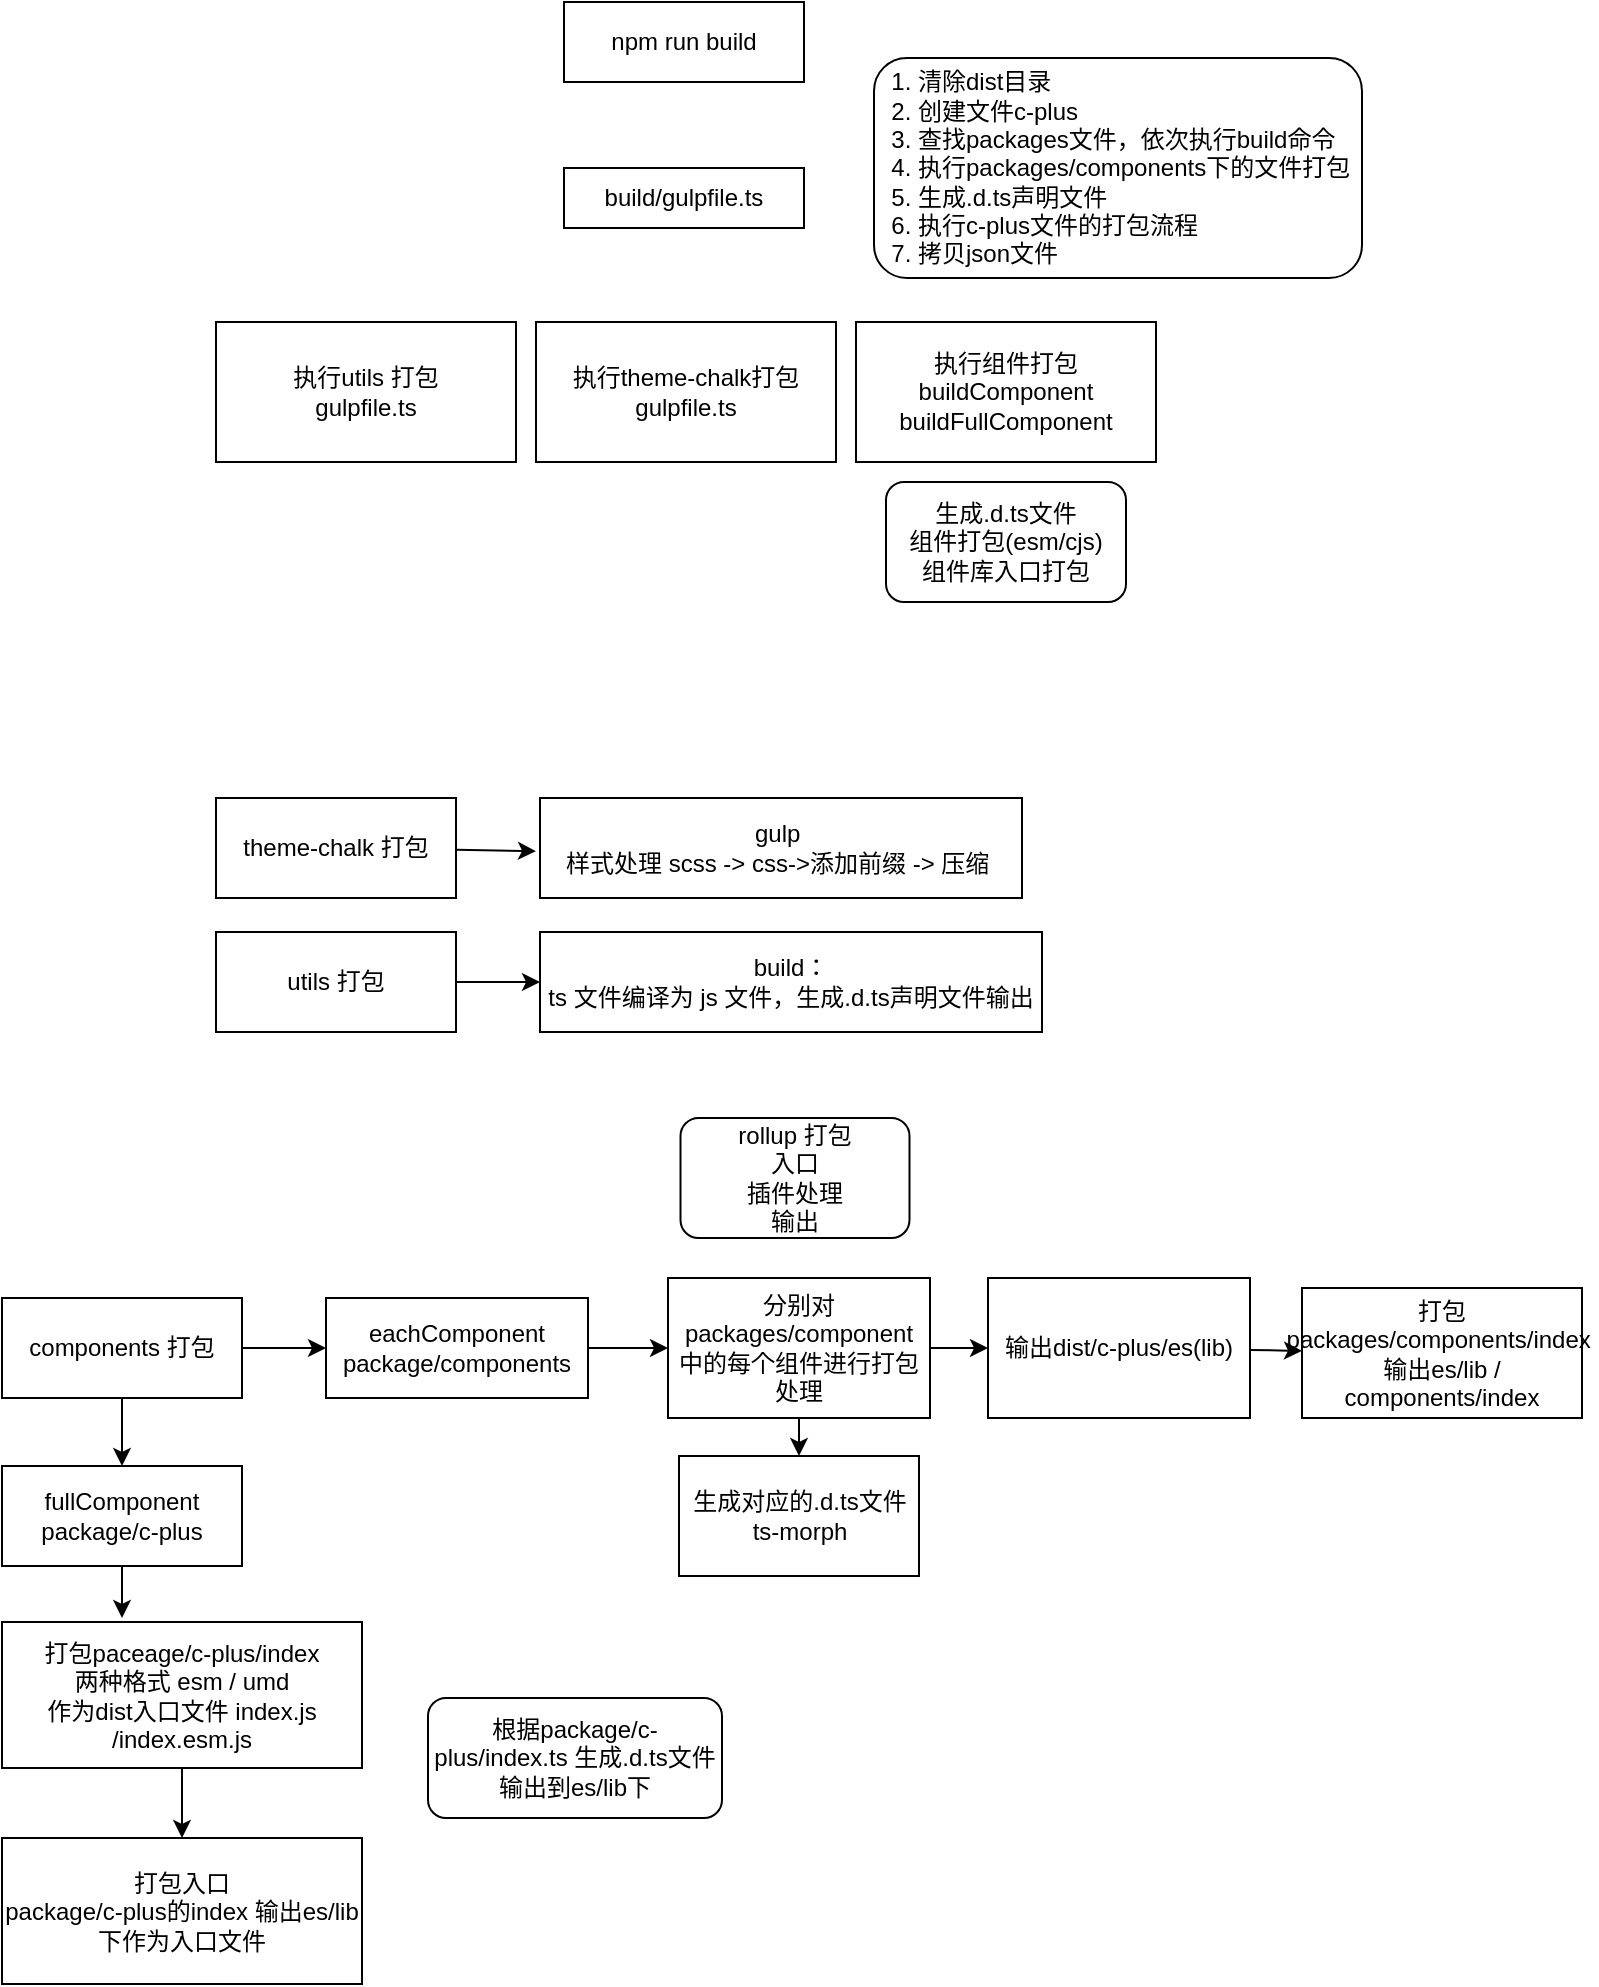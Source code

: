 <mxfile>
    <diagram id="pHFz80iZmxUwSog4Gy0I" name="第 1 页">
        <mxGraphModel dx="917" dy="408" grid="1" gridSize="10" guides="1" tooltips="1" connect="1" arrows="1" fold="1" page="1" pageScale="1" pageWidth="827" pageHeight="1169" math="0" shadow="0">
            <root>
                <mxCell id="0"/>
                <mxCell id="1" parent="0"/>
                <mxCell id="2" value="npm run build" style="rounded=0;whiteSpace=wrap;html=1;" parent="1" vertex="1">
                    <mxGeometry x="301" y="62" width="120" height="40" as="geometry"/>
                </mxCell>
                <mxCell id="9" value="build/gulpfile.ts" style="rounded=0;whiteSpace=wrap;html=1;" parent="1" vertex="1">
                    <mxGeometry x="301" y="145" width="120" height="30" as="geometry"/>
                </mxCell>
                <mxCell id="10" value="&lt;span&gt;&amp;nbsp; 1. 清除dist目录&lt;br&gt;&amp;nbsp; 2. 创建文件c-plus&lt;br&gt;&amp;nbsp; 3. 查找packages文件，依次执行build命令&lt;br&gt;&amp;nbsp; 4. 执行packages/components下的文件打包&lt;br&gt;&amp;nbsp; 5. 生成.d.ts声明文件&lt;br&gt;&amp;nbsp; 6. 执行c-plus文件的打包流程&lt;br&gt;&amp;nbsp; 7. 拷贝json文件&lt;br&gt;&lt;/span&gt;" style="rounded=1;whiteSpace=wrap;html=1;align=left;" parent="1" vertex="1">
                    <mxGeometry x="456" y="90" width="244" height="110" as="geometry"/>
                </mxCell>
                <mxCell id="13" value="执行utils 打包&lt;br&gt;gulpfile.ts" style="rounded=0;whiteSpace=wrap;html=1;" parent="1" vertex="1">
                    <mxGeometry x="127" y="222" width="150" height="70" as="geometry"/>
                </mxCell>
                <mxCell id="16" value="执行theme-chalk打包&lt;br&gt;gulpfile.ts" style="rounded=0;whiteSpace=wrap;html=1;" parent="1" vertex="1">
                    <mxGeometry x="287" y="222" width="150" height="70" as="geometry"/>
                </mxCell>
                <mxCell id="17" value="执行组件打包&lt;br&gt;buildComponent&lt;br&gt;buildFullComponent" style="rounded=0;whiteSpace=wrap;html=1;fontStyle=0" parent="1" vertex="1">
                    <mxGeometry x="447" y="222" width="150" height="70" as="geometry"/>
                </mxCell>
                <mxCell id="18" value="&lt;span&gt;生成.d.ts文件&lt;/span&gt;&lt;br&gt;&lt;span&gt;组件打包(esm/cjs)&lt;/span&gt;&lt;br&gt;&lt;span&gt;组件库入口打包&lt;/span&gt;" style="rounded=1;whiteSpace=wrap;html=1;" parent="1" vertex="1">
                    <mxGeometry x="462" y="302" width="120" height="60" as="geometry"/>
                </mxCell>
                <mxCell id="22" style="edgeStyle=none;html=1;" parent="1" source="19" edge="1">
                    <mxGeometry relative="1" as="geometry">
                        <mxPoint x="287" y="486.562" as="targetPoint"/>
                    </mxGeometry>
                </mxCell>
                <mxCell id="19" value="theme-chalk 打包" style="rounded=0;whiteSpace=wrap;html=1;" parent="1" vertex="1">
                    <mxGeometry x="127" y="460" width="120" height="50" as="geometry"/>
                </mxCell>
                <mxCell id="24" value="gulp&amp;nbsp;&lt;br&gt;样式处理 scss -&amp;gt; css-&amp;gt;添加前缀 -&amp;gt; 压缩&amp;nbsp;" style="rounded=0;whiteSpace=wrap;html=1;" parent="1" vertex="1">
                    <mxGeometry x="289" y="460" width="241" height="50" as="geometry"/>
                </mxCell>
                <mxCell id="29" style="edgeStyle=none;html=1;entryX=0;entryY=0.5;entryDx=0;entryDy=0;" parent="1" source="25" target="26" edge="1">
                    <mxGeometry relative="1" as="geometry"/>
                </mxCell>
                <mxCell id="25" value="utils 打包" style="rounded=0;whiteSpace=wrap;html=1;" parent="1" vertex="1">
                    <mxGeometry x="127" y="527" width="120" height="50" as="geometry"/>
                </mxCell>
                <mxCell id="26" value="build：&lt;br&gt;ts 文件编译为 js 文件，生成.d.ts声明文件输出" style="rounded=0;whiteSpace=wrap;html=1;" parent="1" vertex="1">
                    <mxGeometry x="289" y="527" width="251" height="50" as="geometry"/>
                </mxCell>
                <mxCell id="30" style="edgeStyle=none;html=1;entryX=0;entryY=0.5;entryDx=0;entryDy=0;" parent="1" source="31" target="32" edge="1">
                    <mxGeometry relative="1" as="geometry"/>
                </mxCell>
                <mxCell id="33" style="edgeStyle=none;html=1;" parent="1" source="31" edge="1">
                    <mxGeometry relative="1" as="geometry">
                        <mxPoint x="80" y="794" as="targetPoint"/>
                    </mxGeometry>
                </mxCell>
                <mxCell id="31" value="components 打包" style="rounded=0;whiteSpace=wrap;html=1;" parent="1" vertex="1">
                    <mxGeometry x="20" y="710" width="120" height="50" as="geometry"/>
                </mxCell>
                <mxCell id="35" style="edgeStyle=none;html=1;" parent="1" source="32" edge="1">
                    <mxGeometry relative="1" as="geometry">
                        <mxPoint x="353" y="735" as="targetPoint"/>
                    </mxGeometry>
                </mxCell>
                <mxCell id="32" value="eachComponent&lt;br&gt;package/components" style="rounded=0;whiteSpace=wrap;html=1;" parent="1" vertex="1">
                    <mxGeometry x="182" y="710" width="131" height="50" as="geometry"/>
                </mxCell>
                <mxCell id="44" value="" style="edgeStyle=none;html=1;" parent="1" source="34" edge="1">
                    <mxGeometry relative="1" as="geometry">
                        <mxPoint x="80" y="870" as="targetPoint"/>
                    </mxGeometry>
                </mxCell>
                <mxCell id="34" value="fullComponent&lt;br&gt;package/c-plus" style="rounded=0;whiteSpace=wrap;html=1;" parent="1" vertex="1">
                    <mxGeometry x="20" y="794" width="120" height="50" as="geometry"/>
                </mxCell>
                <mxCell id="37" style="edgeStyle=none;html=1;" parent="1" source="36" edge="1">
                    <mxGeometry relative="1" as="geometry">
                        <mxPoint x="513" y="735" as="targetPoint"/>
                    </mxGeometry>
                </mxCell>
                <mxCell id="41" value="" style="edgeStyle=none;html=1;" parent="1" source="36" target="40" edge="1">
                    <mxGeometry relative="1" as="geometry"/>
                </mxCell>
                <mxCell id="36" value="分别对 packages/component 中的每个组件进行打包处理" style="rounded=0;whiteSpace=wrap;html=1;align=center;" parent="1" vertex="1">
                    <mxGeometry x="353" y="700" width="131" height="70" as="geometry"/>
                </mxCell>
                <mxCell id="47" value="" style="edgeStyle=none;html=1;" parent="1" source="38" target="46" edge="1">
                    <mxGeometry relative="1" as="geometry"/>
                </mxCell>
                <mxCell id="38" value="输出dist/c-plus/es(lib)" style="rounded=0;whiteSpace=wrap;html=1;align=center;" parent="1" vertex="1">
                    <mxGeometry x="513" y="700" width="131" height="70" as="geometry"/>
                </mxCell>
                <mxCell id="39" value="rollup 打包&lt;br&gt;入口&lt;br&gt;插件处理&lt;br&gt;输出&lt;br&gt;" style="rounded=1;whiteSpace=wrap;html=1;" parent="1" vertex="1">
                    <mxGeometry x="359.25" y="620" width="114.5" height="60" as="geometry"/>
                </mxCell>
                <mxCell id="40" value="生成对应的.d.ts文件&lt;br&gt;ts-morph" style="whiteSpace=wrap;html=1;rounded=0;" parent="1" vertex="1">
                    <mxGeometry x="358.5" y="789" width="120" height="60" as="geometry"/>
                </mxCell>
                <mxCell id="51" value="" style="edgeStyle=none;html=1;" parent="1" source="42" target="50" edge="1">
                    <mxGeometry relative="1" as="geometry"/>
                </mxCell>
                <mxCell id="42" value="打包paceage/c-plus/index&lt;br&gt;两种格式 esm / umd&lt;br&gt;作为dist入口文件 index.js /index.esm.js" style="rounded=0;whiteSpace=wrap;html=1;" parent="1" vertex="1">
                    <mxGeometry x="20" y="872" width="180" height="73" as="geometry"/>
                </mxCell>
                <mxCell id="46" value="打包 packages/components/index&amp;nbsp;&lt;br&gt;输出es/lib / components/index" style="whiteSpace=wrap;html=1;rounded=0;" parent="1" vertex="1">
                    <mxGeometry x="670" y="705" width="140" height="65" as="geometry"/>
                </mxCell>
                <mxCell id="50" value="打包入口&lt;br&gt;package/c-plus的index 输出es/lib下作为入口文件" style="rounded=0;whiteSpace=wrap;html=1;" parent="1" vertex="1">
                    <mxGeometry x="20" y="980" width="180" height="73" as="geometry"/>
                </mxCell>
                <mxCell id="52" value="根据package/c-plus/index.ts 生成.d.ts文件输出到es/lib下" style="rounded=1;whiteSpace=wrap;html=1;" vertex="1" parent="1">
                    <mxGeometry x="233" y="910" width="147" height="60" as="geometry"/>
                </mxCell>
            </root>
        </mxGraphModel>
    </diagram>
</mxfile>